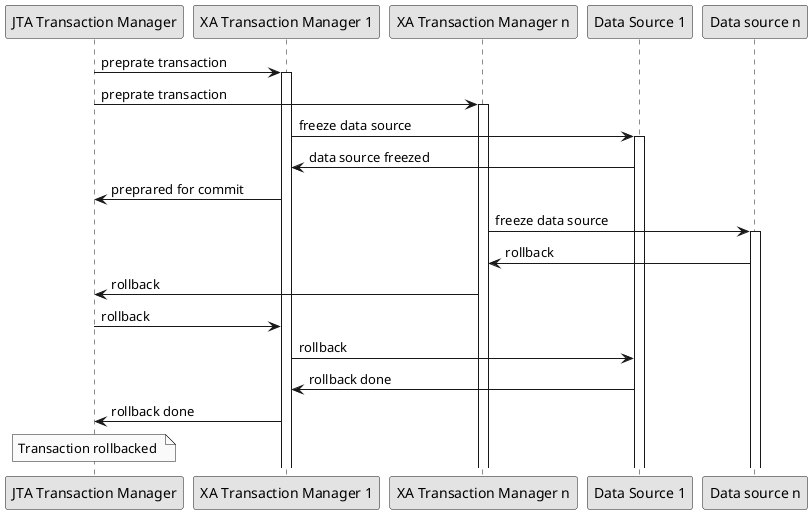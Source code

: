 @startuml
skinparam monochrome true

participant "JTA Transaction Manager" as jta
participant "XA Transaction Manager 1" as xa1
participant "XA Transaction Manager n" as xan
participant "Data Source 1" as ds1
participant "Data source n" as dsn

jta -> xa1: preprate transaction
activate xa1
jta -> xan: preprate transaction
activate xan

xa1 -> ds1: freeze data source  
activate ds1
ds1 -> xa1: data source freezed
xa1 -> jta: preprared for commit

xan -> dsn: freeze data source  
activate dsn
dsn -> xan: rollback
xan -> jta: rollback

jta -> xa1: rollback
xa1 -> ds1: rollback  
ds1 -> xa1: rollback done
xa1 -> jta: rollback done

note over jta
  Transaction rollbacked 
end note

@enduml